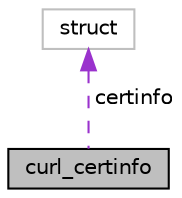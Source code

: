 digraph "curl_certinfo"
{
  edge [fontname="Helvetica",fontsize="10",labelfontname="Helvetica",labelfontsize="10"];
  node [fontname="Helvetica",fontsize="10",shape=record];
  Node1 [label="curl_certinfo",height=0.2,width=0.4,color="black", fillcolor="grey75", style="filled", fontcolor="black"];
  Node2 -> Node1 [dir="back",color="darkorchid3",fontsize="10",style="dashed",label=" certinfo" ,fontname="Helvetica"];
  Node2 [label="struct",height=0.2,width=0.4,color="grey75", fillcolor="white", style="filled"];
}
